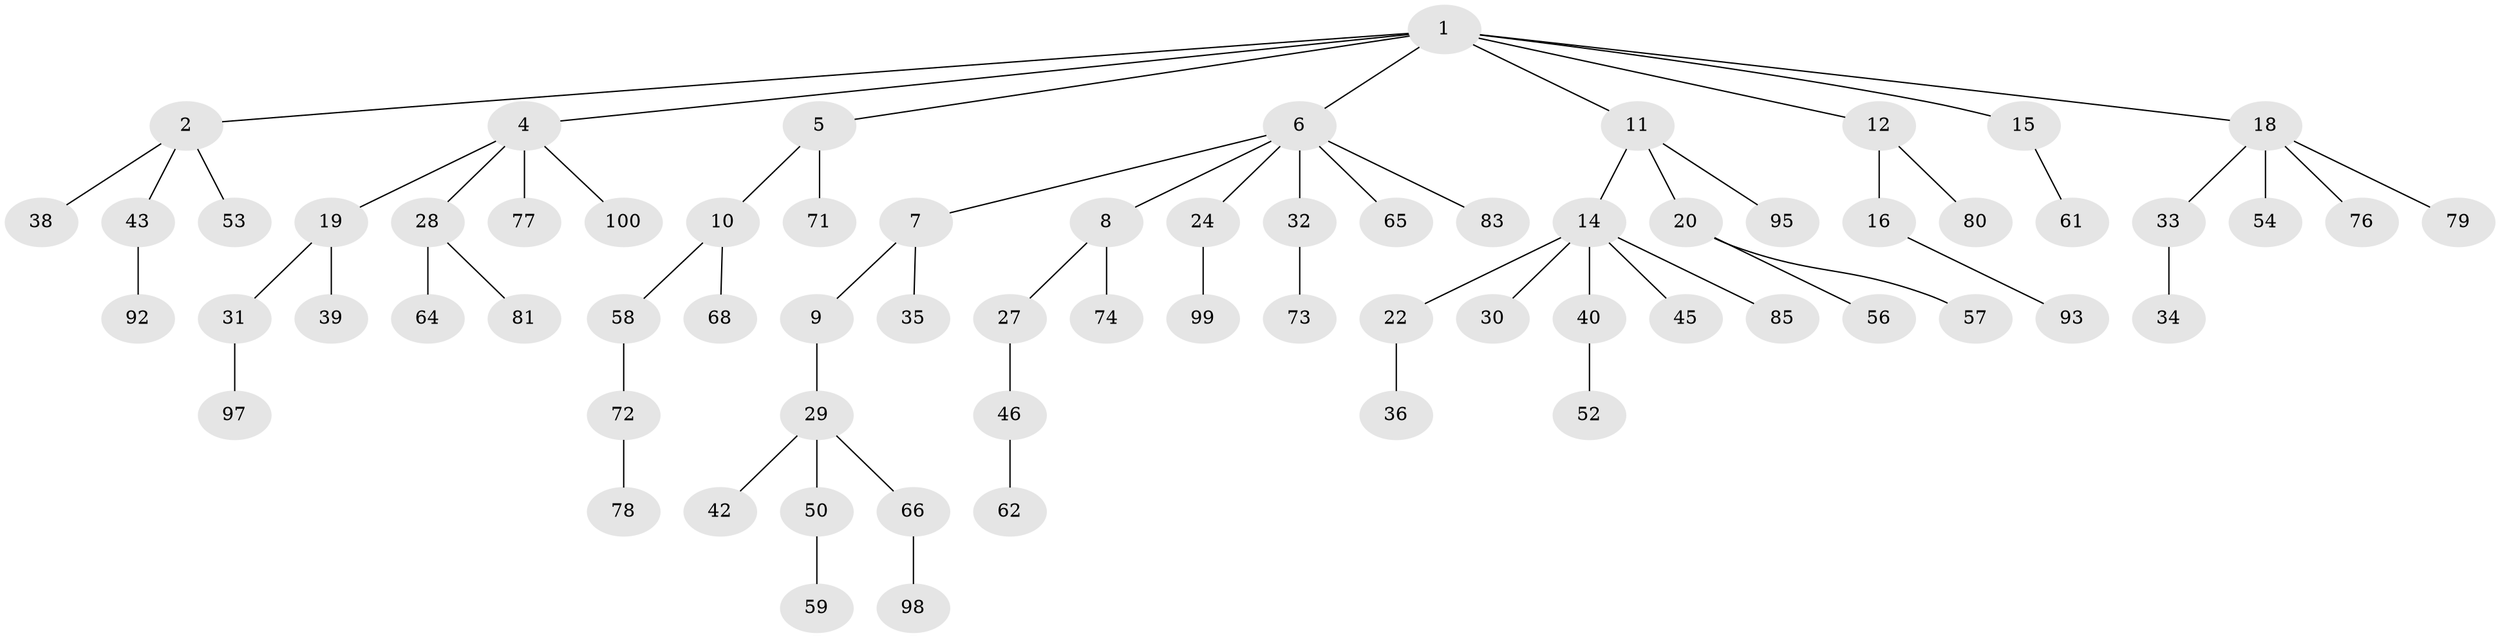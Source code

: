 // original degree distribution, {7: 0.009900990099009901, 3: 0.22772277227722773, 6: 0.019801980198019802, 5: 0.009900990099009901, 2: 0.2376237623762376, 4: 0.0297029702970297, 1: 0.46534653465346537}
// Generated by graph-tools (version 1.1) at 2025/42/03/06/25 10:42:06]
// undirected, 69 vertices, 68 edges
graph export_dot {
graph [start="1"]
  node [color=gray90,style=filled];
  1 [super="+3"];
  2 [super="+17"];
  4 [super="+49"];
  5;
  6 [super="+21"];
  7;
  8 [super="+13"];
  9 [super="+25"];
  10 [super="+44"];
  11 [super="+60"];
  12;
  14 [super="+26"];
  15 [super="+90"];
  16 [super="+37"];
  18 [super="+23"];
  19;
  20;
  22 [super="+70"];
  24 [super="+69"];
  27 [super="+89"];
  28 [super="+51"];
  29 [super="+41"];
  30 [super="+75"];
  31 [super="+47"];
  32 [super="+91"];
  33;
  34 [super="+87"];
  35;
  36;
  38;
  39;
  40;
  42 [super="+94"];
  43 [super="+48"];
  45;
  46;
  50 [super="+63"];
  52 [super="+55"];
  53;
  54;
  56 [super="+67"];
  57 [super="+82"];
  58;
  59;
  61 [super="+101"];
  62;
  64;
  65;
  66;
  68;
  71;
  72 [super="+96"];
  73 [super="+86"];
  74;
  76;
  77;
  78;
  79 [super="+84"];
  80;
  81 [super="+88"];
  83;
  85;
  92;
  93;
  95;
  97;
  98;
  99;
  100;
  1 -- 2;
  1 -- 4;
  1 -- 6;
  1 -- 11;
  1 -- 12;
  1 -- 15;
  1 -- 18;
  1 -- 5;
  2 -- 43;
  2 -- 53;
  2 -- 38;
  4 -- 19;
  4 -- 28;
  4 -- 77;
  4 -- 100;
  5 -- 10;
  5 -- 71;
  6 -- 7;
  6 -- 8;
  6 -- 65;
  6 -- 24;
  6 -- 32;
  6 -- 83;
  7 -- 9;
  7 -- 35;
  8 -- 74;
  8 -- 27;
  9 -- 29;
  10 -- 58;
  10 -- 68;
  11 -- 14;
  11 -- 20;
  11 -- 95;
  12 -- 16;
  12 -- 80;
  14 -- 22;
  14 -- 30;
  14 -- 40;
  14 -- 45;
  14 -- 85;
  15 -- 61;
  16 -- 93;
  18 -- 33;
  18 -- 76;
  18 -- 54;
  18 -- 79;
  19 -- 31;
  19 -- 39;
  20 -- 56;
  20 -- 57;
  22 -- 36;
  24 -- 99;
  27 -- 46;
  28 -- 81;
  28 -- 64;
  29 -- 42;
  29 -- 50;
  29 -- 66;
  31 -- 97;
  32 -- 73;
  33 -- 34;
  40 -- 52;
  43 -- 92;
  46 -- 62;
  50 -- 59;
  58 -- 72;
  66 -- 98;
  72 -- 78;
}
